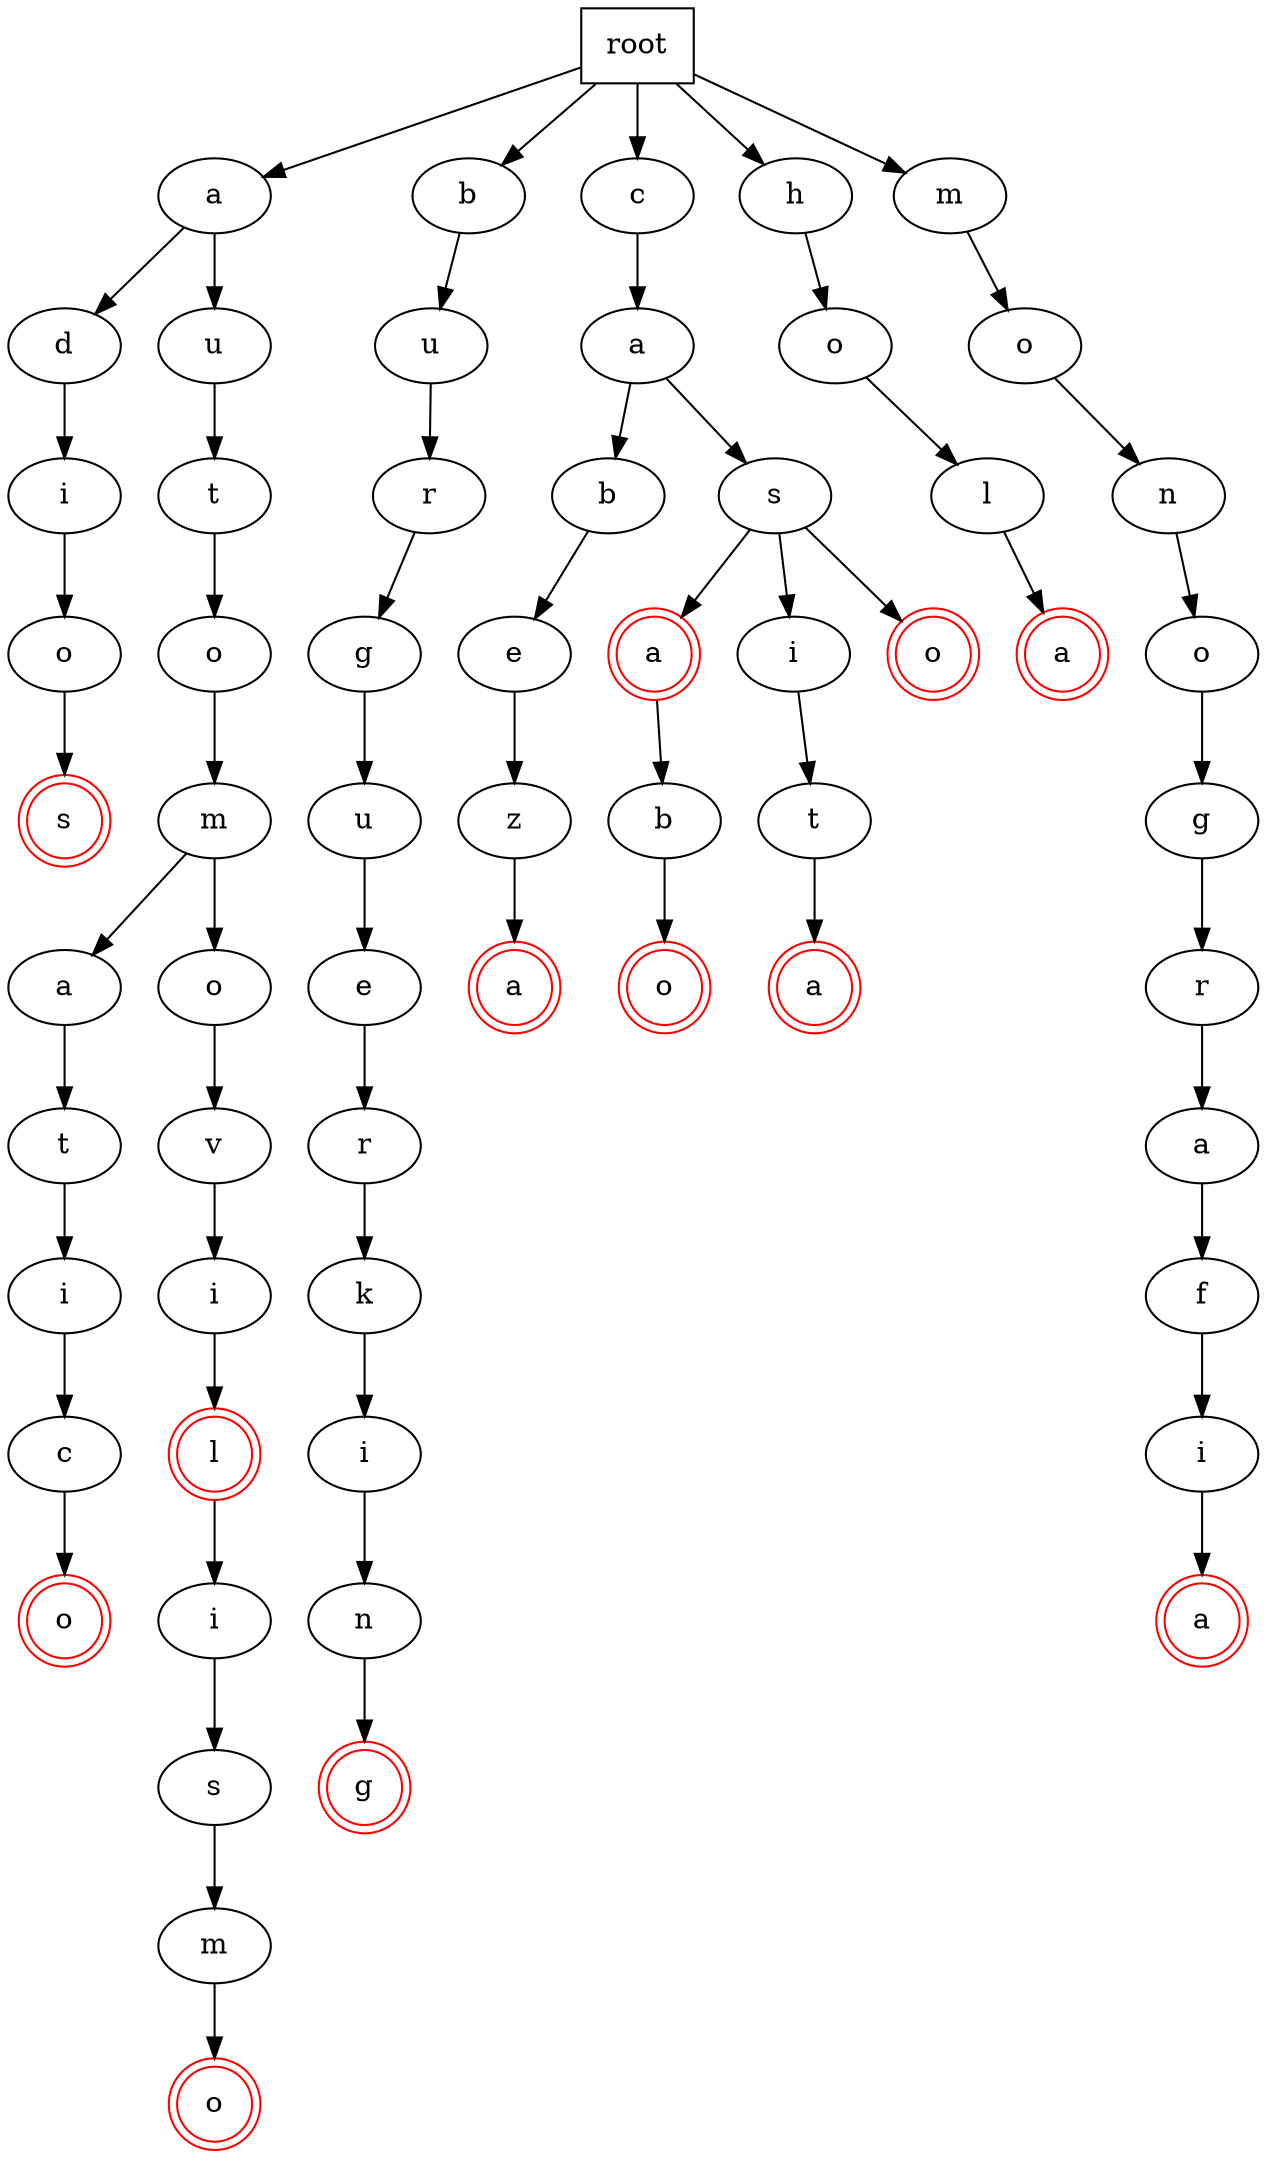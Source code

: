 digraph Trie {
"node0" [label="root", shape=box];
"node1" [label="a"];
"node0" -> "node1";
"node2" [label="d"];
"node1" -> "node2";
"node3" [label="i"];
"node2" -> "node3";
"node4" [label="o"];
"node3" -> "node4";
"node5" [label="s", shape=doublecircle, color=red];
"node4" -> "node5";
"node6" [label="u"];
"node1" -> "node6";
"node7" [label="t"];
"node6" -> "node7";
"node8" [label="o"];
"node7" -> "node8";
"node9" [label="m"];
"node8" -> "node9";
"node10" [label="a"];
"node9" -> "node10";
"node11" [label="t"];
"node10" -> "node11";
"node12" [label="i"];
"node11" -> "node12";
"node13" [label="c"];
"node12" -> "node13";
"node14" [label="o", shape=doublecircle, color=red];
"node13" -> "node14";
"node15" [label="o"];
"node9" -> "node15";
"node16" [label="v"];
"node15" -> "node16";
"node17" [label="i"];
"node16" -> "node17";
"node18" [label="l", shape=doublecircle, color=red];
"node17" -> "node18";
"node19" [label="i"];
"node18" -> "node19";
"node20" [label="s"];
"node19" -> "node20";
"node21" [label="m"];
"node20" -> "node21";
"node22" [label="o", shape=doublecircle, color=red];
"node21" -> "node22";
"node23" [label="b"];
"node0" -> "node23";
"node24" [label="u"];
"node23" -> "node24";
"node25" [label="r"];
"node24" -> "node25";
"node26" [label="g"];
"node25" -> "node26";
"node27" [label="u"];
"node26" -> "node27";
"node28" [label="e"];
"node27" -> "node28";
"node29" [label="r"];
"node28" -> "node29";
"node30" [label="k"];
"node29" -> "node30";
"node31" [label="i"];
"node30" -> "node31";
"node32" [label="n"];
"node31" -> "node32";
"node33" [label="g", shape=doublecircle, color=red];
"node32" -> "node33";
"node34" [label="c"];
"node0" -> "node34";
"node35" [label="a"];
"node34" -> "node35";
"node36" [label="b"];
"node35" -> "node36";
"node37" [label="e"];
"node36" -> "node37";
"node38" [label="z"];
"node37" -> "node38";
"node39" [label="a", shape=doublecircle, color=red];
"node38" -> "node39";
"node40" [label="s"];
"node35" -> "node40";
"node41" [label="a", shape=doublecircle, color=red];
"node40" -> "node41";
"node42" [label="b"];
"node41" -> "node42";
"node43" [label="o", shape=doublecircle, color=red];
"node42" -> "node43";
"node44" [label="i"];
"node40" -> "node44";
"node45" [label="t"];
"node44" -> "node45";
"node46" [label="a", shape=doublecircle, color=red];
"node45" -> "node46";
"node47" [label="o", shape=doublecircle, color=red];
"node40" -> "node47";
"node48" [label="h"];
"node0" -> "node48";
"node49" [label="o"];
"node48" -> "node49";
"node50" [label="l"];
"node49" -> "node50";
"node51" [label="a", shape=doublecircle, color=red];
"node50" -> "node51";
"node52" [label="m"];
"node0" -> "node52";
"node53" [label="o"];
"node52" -> "node53";
"node54" [label="n"];
"node53" -> "node54";
"node55" [label="o"];
"node54" -> "node55";
"node56" [label="g"];
"node55" -> "node56";
"node57" [label="r"];
"node56" -> "node57";
"node58" [label="a"];
"node57" -> "node58";
"node59" [label="f"];
"node58" -> "node59";
"node60" [label="i"];
"node59" -> "node60";
"node61" [label="a", shape=doublecircle, color=red];
"node60" -> "node61";
}
